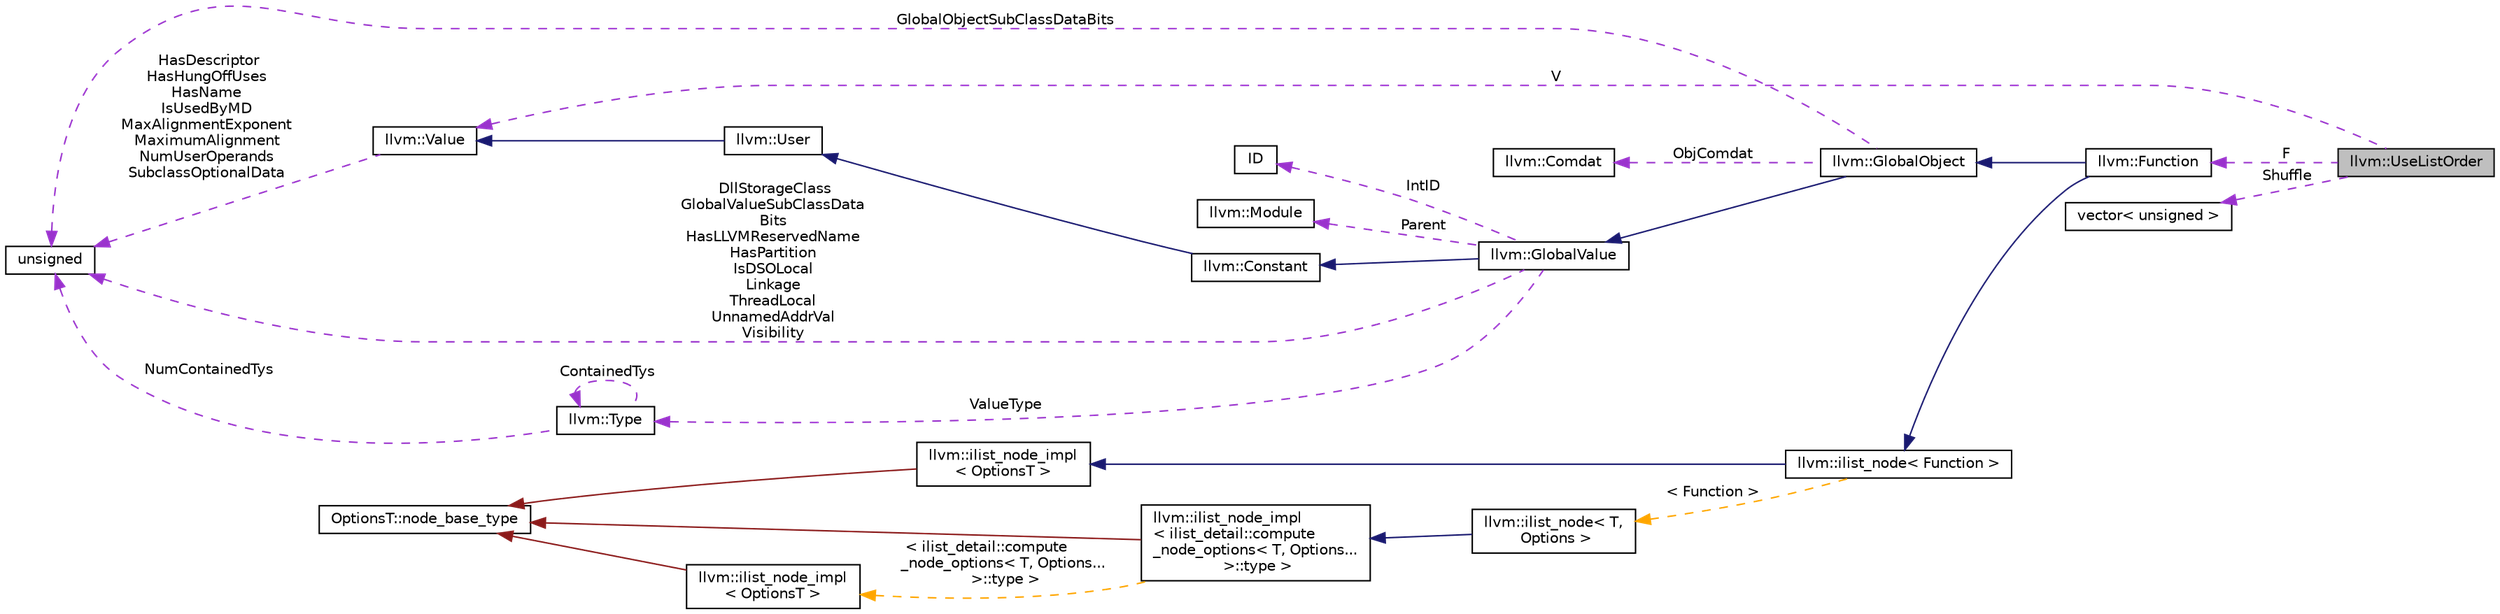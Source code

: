 digraph "llvm::UseListOrder"
{
 // LATEX_PDF_SIZE
  bgcolor="transparent";
  edge [fontname="Helvetica",fontsize="10",labelfontname="Helvetica",labelfontsize="10"];
  node [fontname="Helvetica",fontsize="10",shape="box"];
  rankdir="LR";
  Node1 [label="llvm::UseListOrder",height=0.2,width=0.4,color="black", fillcolor="grey75", style="filled", fontcolor="black",tooltip="Structure to hold a use-list order."];
  Node2 -> Node1 [dir="back",color="darkorchid3",fontsize="10",style="dashed",label=" V" ,fontname="Helvetica"];
  Node2 [label="llvm::Value",height=0.2,width=0.4,color="black",URL="$classllvm_1_1Value.html",tooltip="LLVM Value Representation."];
  Node3 -> Node2 [dir="back",color="darkorchid3",fontsize="10",style="dashed",label=" HasDescriptor\nHasHungOffUses\nHasName\nIsUsedByMD\nMaxAlignmentExponent\nMaximumAlignment\nNumUserOperands\nSubclassOptionalData" ,fontname="Helvetica"];
  Node3 [label="unsigned",height=0.2,width=0.4,color="black",URL="$classunsigned.html",tooltip=" "];
  Node4 -> Node1 [dir="back",color="darkorchid3",fontsize="10",style="dashed",label=" F" ,fontname="Helvetica"];
  Node4 [label="llvm::Function",height=0.2,width=0.4,color="black",URL="$classllvm_1_1Function.html",tooltip=" "];
  Node5 -> Node4 [dir="back",color="midnightblue",fontsize="10",style="solid",fontname="Helvetica"];
  Node5 [label="llvm::GlobalObject",height=0.2,width=0.4,color="black",URL="$classllvm_1_1GlobalObject.html",tooltip=" "];
  Node6 -> Node5 [dir="back",color="midnightblue",fontsize="10",style="solid",fontname="Helvetica"];
  Node6 [label="llvm::GlobalValue",height=0.2,width=0.4,color="black",URL="$classllvm_1_1GlobalValue.html",tooltip=" "];
  Node7 -> Node6 [dir="back",color="midnightblue",fontsize="10",style="solid",fontname="Helvetica"];
  Node7 [label="llvm::Constant",height=0.2,width=0.4,color="black",URL="$classllvm_1_1Constant.html",tooltip="This is an important base class in LLVM."];
  Node8 -> Node7 [dir="back",color="midnightblue",fontsize="10",style="solid",fontname="Helvetica"];
  Node8 [label="llvm::User",height=0.2,width=0.4,color="black",URL="$classllvm_1_1User.html",tooltip=" "];
  Node2 -> Node8 [dir="back",color="midnightblue",fontsize="10",style="solid",fontname="Helvetica"];
  Node9 -> Node6 [dir="back",color="darkorchid3",fontsize="10",style="dashed",label=" ValueType" ,fontname="Helvetica"];
  Node9 [label="llvm::Type",height=0.2,width=0.4,color="black",URL="$classllvm_1_1Type.html",tooltip="The instances of the Type class are immutable: once they are created, they are never changed."];
  Node3 -> Node9 [dir="back",color="darkorchid3",fontsize="10",style="dashed",label=" NumContainedTys" ,fontname="Helvetica"];
  Node9 -> Node9 [dir="back",color="darkorchid3",fontsize="10",style="dashed",label=" ContainedTys" ,fontname="Helvetica"];
  Node3 -> Node6 [dir="back",color="darkorchid3",fontsize="10",style="dashed",label=" DllStorageClass\nGlobalValueSubClassData\lBits\nHasLLVMReservedName\nHasPartition\nIsDSOLocal\nLinkage\nThreadLocal\nUnnamedAddrVal\nVisibility" ,fontname="Helvetica"];
  Node10 -> Node6 [dir="back",color="darkorchid3",fontsize="10",style="dashed",label=" IntID" ,fontname="Helvetica"];
  Node10 [label="ID",height=0.2,width=0.4,color="black",tooltip=" "];
  Node11 -> Node6 [dir="back",color="darkorchid3",fontsize="10",style="dashed",label=" Parent" ,fontname="Helvetica"];
  Node11 [label="llvm::Module",height=0.2,width=0.4,color="black",URL="$classllvm_1_1Module.html",tooltip="A Module instance is used to store all the information related to an LLVM module."];
  Node12 -> Node5 [dir="back",color="darkorchid3",fontsize="10",style="dashed",label=" ObjComdat" ,fontname="Helvetica"];
  Node12 [label="llvm::Comdat",height=0.2,width=0.4,color="black",URL="$classllvm_1_1Comdat.html",tooltip=" "];
  Node3 -> Node5 [dir="back",color="darkorchid3",fontsize="10",style="dashed",label=" GlobalObjectSubClassDataBits" ,fontname="Helvetica"];
  Node13 -> Node4 [dir="back",color="midnightblue",fontsize="10",style="solid",fontname="Helvetica"];
  Node13 [label="llvm::ilist_node\< Function \>",height=0.2,width=0.4,color="black",URL="$classllvm_1_1ilist__node.html",tooltip=" "];
  Node14 -> Node13 [dir="back",color="midnightblue",fontsize="10",style="solid",fontname="Helvetica"];
  Node14 [label="llvm::ilist_node_impl\l\< OptionsT \>",height=0.2,width=0.4,color="black",URL="$classllvm_1_1ilist__node__impl.html",tooltip="Implementation for an ilist node."];
  Node15 -> Node14 [dir="back",color="firebrick4",fontsize="10",style="solid",fontname="Helvetica"];
  Node15 [label="OptionsT::node_base_type",height=0.2,width=0.4,color="black",tooltip=" "];
  Node16 -> Node13 [dir="back",color="orange",fontsize="10",style="dashed",label=" \< Function \>" ,fontname="Helvetica"];
  Node16 [label="llvm::ilist_node\< T,\l Options \>",height=0.2,width=0.4,color="black",URL="$classllvm_1_1ilist__node.html",tooltip=" "];
  Node17 -> Node16 [dir="back",color="midnightblue",fontsize="10",style="solid",fontname="Helvetica"];
  Node17 [label="llvm::ilist_node_impl\l\< ilist_detail::compute\l_node_options\< T, Options...\l \>::type \>",height=0.2,width=0.4,color="black",URL="$classllvm_1_1ilist__node__impl.html",tooltip=" "];
  Node15 -> Node17 [dir="back",color="firebrick4",fontsize="10",style="solid",fontname="Helvetica"];
  Node18 -> Node17 [dir="back",color="orange",fontsize="10",style="dashed",label=" \< ilist_detail::compute\l_node_options\< T, Options...\l \>::type \>" ,fontname="Helvetica"];
  Node18 [label="llvm::ilist_node_impl\l\< OptionsT \>",height=0.2,width=0.4,color="black",URL="$classllvm_1_1ilist__node__impl.html",tooltip="Implementation for an ilist node."];
  Node15 -> Node18 [dir="back",color="firebrick4",fontsize="10",style="solid",fontname="Helvetica"];
  Node19 -> Node1 [dir="back",color="darkorchid3",fontsize="10",style="dashed",label=" Shuffle" ,fontname="Helvetica"];
  Node19 [label="vector\< unsigned \>",height=0.2,width=0.4,color="black",tooltip=" "];
}

